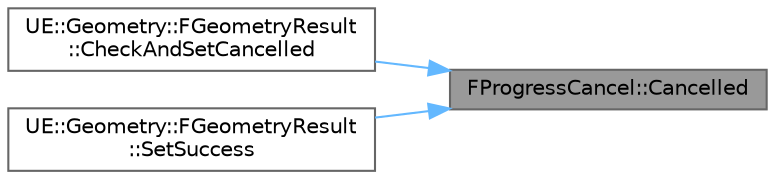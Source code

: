 digraph "FProgressCancel::Cancelled"
{
 // INTERACTIVE_SVG=YES
 // LATEX_PDF_SIZE
  bgcolor="transparent";
  edge [fontname=Helvetica,fontsize=10,labelfontname=Helvetica,labelfontsize=10];
  node [fontname=Helvetica,fontsize=10,shape=box,height=0.2,width=0.4];
  rankdir="RL";
  Node1 [id="Node000001",label="FProgressCancel::Cancelled",height=0.2,width=0.4,color="gray40", fillcolor="grey60", style="filled", fontcolor="black",tooltip=" "];
  Node1 -> Node2 [id="edge1_Node000001_Node000002",dir="back",color="steelblue1",style="solid",tooltip=" "];
  Node2 [id="Node000002",label="UE::Geometry::FGeometryResult\l::CheckAndSetCancelled",height=0.2,width=0.4,color="grey40", fillcolor="white", style="filled",URL="$dd/daf/structUE_1_1Geometry_1_1FGeometryResult.html#a8c804a6ceb09c1b22a49b5d884f06089",tooltip="Test if the given Progress has been cancelled, if so, set the Result to Cancelled."];
  Node1 -> Node3 [id="edge2_Node000001_Node000003",dir="back",color="steelblue1",style="solid",tooltip=" "];
  Node3 [id="Node000003",label="UE::Geometry::FGeometryResult\l::SetSuccess",height=0.2,width=0.4,color="grey40", fillcolor="white", style="filled",URL="$dd/daf/structUE_1_1Geometry_1_1FGeometryResult.html#a3193137f6ed8cc3a1757f875e3a64c62",tooltip="Set to Success/Failure based on bSuccess, or Cancelled if the (optional) FProgressCancel indicates th..."];
}

